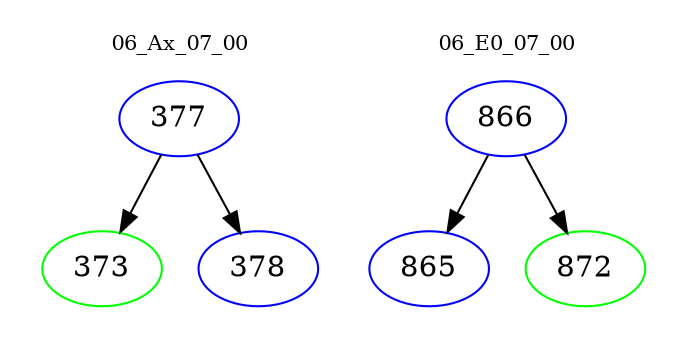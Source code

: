 digraph{
subgraph cluster_0 {
color = white
label = "06_Ax_07_00";
fontsize=10;
T0_377 [label="377", color="blue"]
T0_377 -> T0_373 [color="black"]
T0_373 [label="373", color="green"]
T0_377 -> T0_378 [color="black"]
T0_378 [label="378", color="blue"]
}
subgraph cluster_1 {
color = white
label = "06_E0_07_00";
fontsize=10;
T1_866 [label="866", color="blue"]
T1_866 -> T1_865 [color="black"]
T1_865 [label="865", color="blue"]
T1_866 -> T1_872 [color="black"]
T1_872 [label="872", color="green"]
}
}
